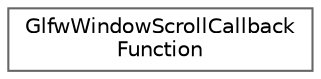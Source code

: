 digraph "Graphical Class Hierarchy"
{
 // LATEX_PDF_SIZE
  bgcolor="transparent";
  edge [fontname=Helvetica,fontsize=10,labelfontname=Helvetica,labelfontsize=10];
  node [fontname=Helvetica,fontsize=10,shape=box,height=0.2,width=0.4];
  rankdir="LR";
  Node0 [id="Node000000",label="GlfwWindowScrollCallback\lFunction",height=0.2,width=0.4,color="grey40", fillcolor="white", style="filled",URL="$classGlfwWindowScrollCallbackFunction.html",tooltip=" "];
}
